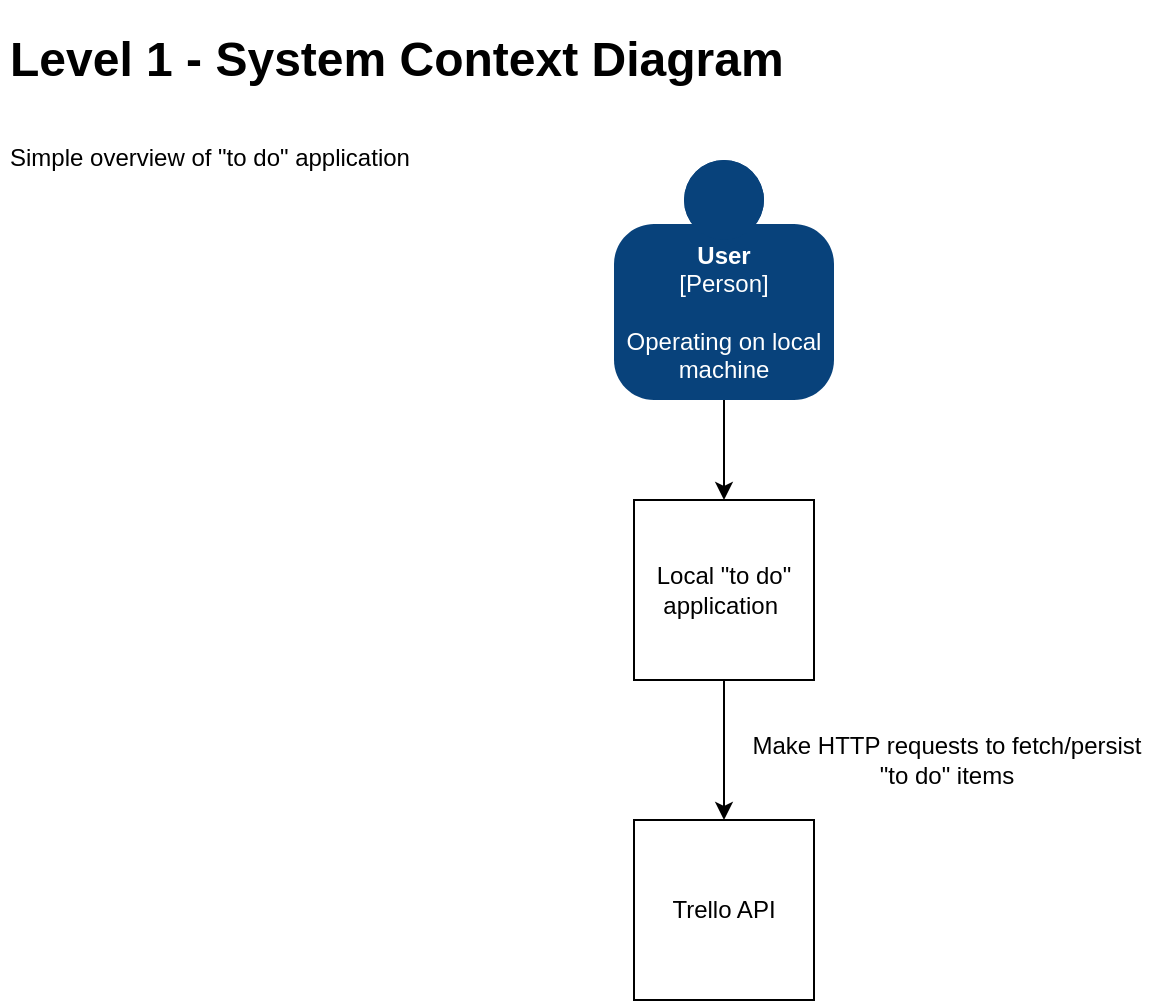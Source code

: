 <mxfile version="14.4.2" type="device"><diagram id="zXfZnqiH6Q8bUz2AVATF" name="Page-1"><mxGraphModel dx="674" dy="694" grid="1" gridSize="10" guides="1" tooltips="1" connect="1" arrows="1" fold="1" page="1" pageScale="1" pageWidth="827" pageHeight="1169" math="0" shadow="0"><root><mxCell id="0"/><mxCell id="1" parent="0"/><mxCell id="g8I_AXnYQcSnJzUUda40-8" style="edgeStyle=orthogonalEdgeStyle;rounded=0;orthogonalLoop=1;jettySize=auto;html=1;exitX=0.5;exitY=1;exitDx=0;exitDy=0;entryX=0.5;entryY=0;entryDx=0;entryDy=0;" parent="1" source="g8I_AXnYQcSnJzUUda40-1" target="g8I_AXnYQcSnJzUUda40-3" edge="1"><mxGeometry relative="1" as="geometry"><mxPoint x="402" y="430" as="targetPoint"/></mxGeometry></mxCell><mxCell id="g8I_AXnYQcSnJzUUda40-1" value="Local &quot;to do&quot; application&amp;nbsp;" style="whiteSpace=wrap;html=1;aspect=fixed;" parent="1" vertex="1"><mxGeometry x="357" y="280" width="90" height="90" as="geometry"/></mxCell><mxCell id="g8I_AXnYQcSnJzUUda40-3" value="Trello API" style="whiteSpace=wrap;html=1;aspect=fixed;" parent="1" vertex="1"><mxGeometry x="357" y="440" width="90" height="90" as="geometry"/></mxCell><mxCell id="g8I_AXnYQcSnJzUUda40-7" style="edgeStyle=orthogonalEdgeStyle;rounded=0;orthogonalLoop=1;jettySize=auto;html=1;entryX=0.5;entryY=0;entryDx=0;entryDy=0;exitX=0.5;exitY=1;exitDx=0;exitDy=0;exitPerimeter=0;" parent="1" source="g8I_AXnYQcSnJzUUda40-12" target="g8I_AXnYQcSnJzUUda40-1" edge="1"><mxGeometry relative="1" as="geometry"><mxPoint x="377" y="250" as="sourcePoint"/></mxGeometry></mxCell><mxCell id="g8I_AXnYQcSnJzUUda40-10" value="&lt;h1&gt;&lt;span&gt;Level 1 - System Context Diagram&lt;/span&gt;&lt;/h1&gt;&lt;h1&gt;&lt;span style=&quot;font-size: 12px ; font-weight: normal&quot;&gt;Simple overview of &quot;to do&quot; application&lt;/span&gt;&lt;br&gt;&lt;/h1&gt;" style="text;html=1;strokeColor=none;fillColor=none;spacing=5;spacingTop=-20;whiteSpace=wrap;overflow=hidden;rounded=0;" parent="1" vertex="1"><mxGeometry x="40" y="40" width="400" height="120" as="geometry"/></mxCell><object placeholders="1" c4Name="User" c4Type="Person" c4Description="Operating on local machine" label="&lt;b&gt;%c4Name%&lt;/b&gt;&lt;div&gt;[%c4Type%]&lt;/div&gt;&lt;br&gt;&lt;div&gt;%c4Description%&lt;/div&gt;" id="g8I_AXnYQcSnJzUUda40-12"><mxCell style="html=1;dashed=0;whitespace=wrap;fillColor=#08427b;strokeColor=none;fontColor=#ffffff;shape=mxgraph.c4.person;align=center;metaEdit=1;points=[[0.5,0,0],[1,0.5,0],[1,0.75,0],[0.75,1,0],[0.5,1,0],[0.25,1,0],[0,0.75,0],[0,0.5,0]];metaData={&quot;c4Type&quot;:{&quot;editable&quot;:false}};whiteSpace=wrap;" parent="1" vertex="1"><mxGeometry x="347" y="110" width="110" height="120" as="geometry"/></mxCell></object><mxCell id="pnpkofNNCEBVmFbOJ0CN-1" value="Make HTTP requests to fetch/persist &quot;to do&quot; items" style="text;html=1;strokeColor=none;fillColor=none;align=center;verticalAlign=middle;whiteSpace=wrap;rounded=0;" vertex="1" parent="1"><mxGeometry x="407" y="400" width="213" height="20" as="geometry"/></mxCell></root></mxGraphModel></diagram></mxfile>